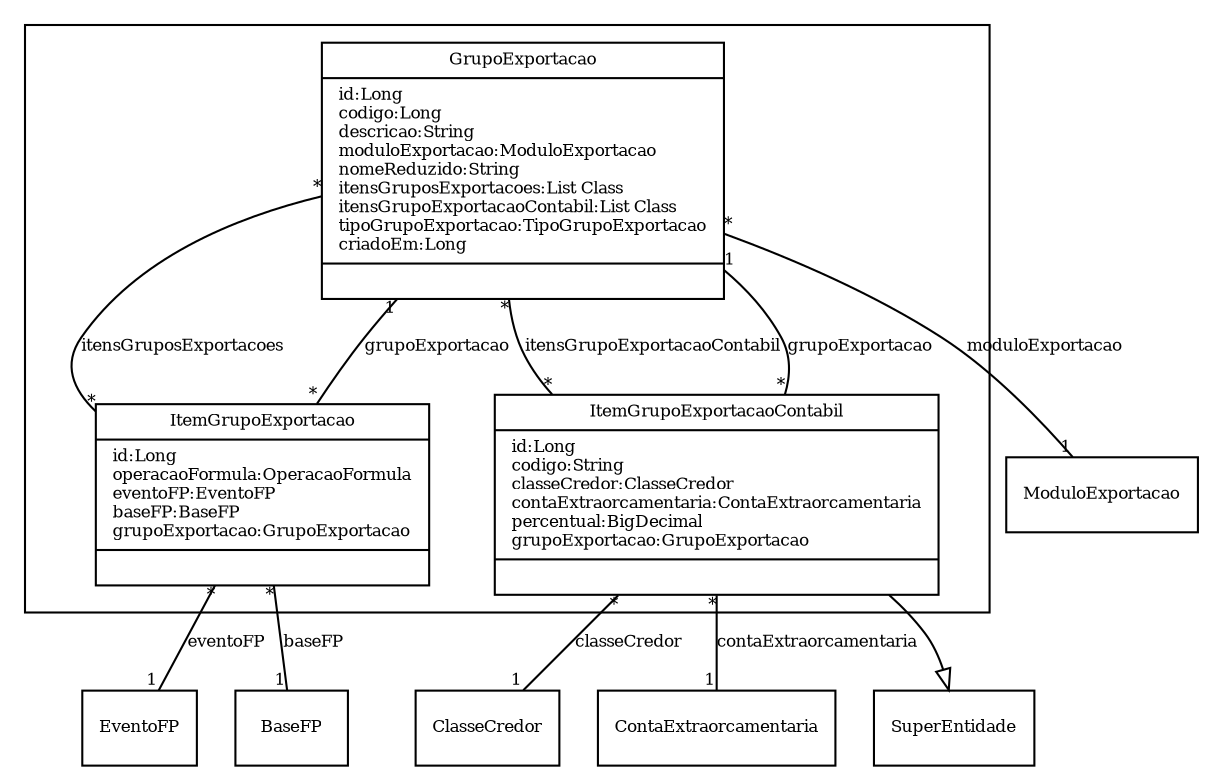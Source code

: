 digraph G{
fontname = "Times-Roman"
fontsize = 8

node [
        fontname = "Times-Roman"
        fontsize = 8
        shape = "record"
]

edge [
        fontname = "Times-Roman"
        fontsize = 8
]

subgraph clusterGRUPO_DE_EXPORTACAO
{
GrupoExportacao [label = "{GrupoExportacao|id:Long\lcodigo:Long\ldescricao:String\lmoduloExportacao:ModuloExportacao\lnomeReduzido:String\litensGruposExportacoes:List Class\litensGrupoExportacaoContabil:List Class\ltipoGrupoExportacao:TipoGrupoExportacao\lcriadoEm:Long\l|\l}"]
ItemGrupoExportacao [label = "{ItemGrupoExportacao|id:Long\loperacaoFormula:OperacaoFormula\leventoFP:EventoFP\lbaseFP:BaseFP\lgrupoExportacao:GrupoExportacao\l|\l}"]
ItemGrupoExportacaoContabil [label = "{ItemGrupoExportacaoContabil|id:Long\lcodigo:String\lclasseCredor:ClasseCredor\lcontaExtraorcamentaria:ContaExtraorcamentaria\lpercentual:BigDecimal\lgrupoExportacao:GrupoExportacao\l|\l}"]
}
edge [arrowhead = "none" headlabel = "1" taillabel = "*"] GrupoExportacao -> ModuloExportacao [label = "moduloExportacao"]
edge [arrowhead = "none" headlabel = "*" taillabel = "*"] GrupoExportacao -> ItemGrupoExportacao [label = "itensGruposExportacoes"]
edge [arrowhead = "none" headlabel = "*" taillabel = "*"] GrupoExportacao -> ItemGrupoExportacaoContabil [label = "itensGrupoExportacaoContabil"]
edge [arrowhead = "none" headlabel = "1" taillabel = "*"] ItemGrupoExportacao -> EventoFP [label = "eventoFP"]
edge [arrowhead = "none" headlabel = "1" taillabel = "*"] ItemGrupoExportacao -> BaseFP [label = "baseFP"]
edge [arrowhead = "none" headlabel = "1" taillabel = "*"] ItemGrupoExportacao -> GrupoExportacao [label = "grupoExportacao"]
edge [arrowhead = "none" headlabel = "1" taillabel = "*"] ItemGrupoExportacaoContabil -> ClasseCredor [label = "classeCredor"]
edge [arrowhead = "none" headlabel = "1" taillabel = "*"] ItemGrupoExportacaoContabil -> ContaExtraorcamentaria [label = "contaExtraorcamentaria"]
edge [arrowhead = "none" headlabel = "1" taillabel = "*"] ItemGrupoExportacaoContabil -> GrupoExportacao [label = "grupoExportacao"]
edge [ arrowhead = "empty" headlabel = "" taillabel = ""] ItemGrupoExportacaoContabil -> SuperEntidade
}

